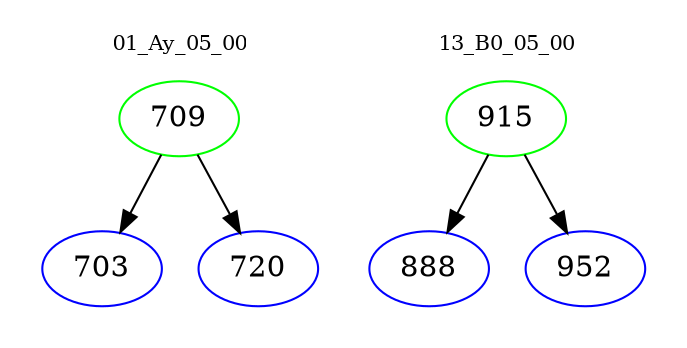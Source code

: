 digraph{
subgraph cluster_0 {
color = white
label = "01_Ay_05_00";
fontsize=10;
T0_709 [label="709", color="green"]
T0_709 -> T0_703 [color="black"]
T0_703 [label="703", color="blue"]
T0_709 -> T0_720 [color="black"]
T0_720 [label="720", color="blue"]
}
subgraph cluster_1 {
color = white
label = "13_B0_05_00";
fontsize=10;
T1_915 [label="915", color="green"]
T1_915 -> T1_888 [color="black"]
T1_888 [label="888", color="blue"]
T1_915 -> T1_952 [color="black"]
T1_952 [label="952", color="blue"]
}
}
